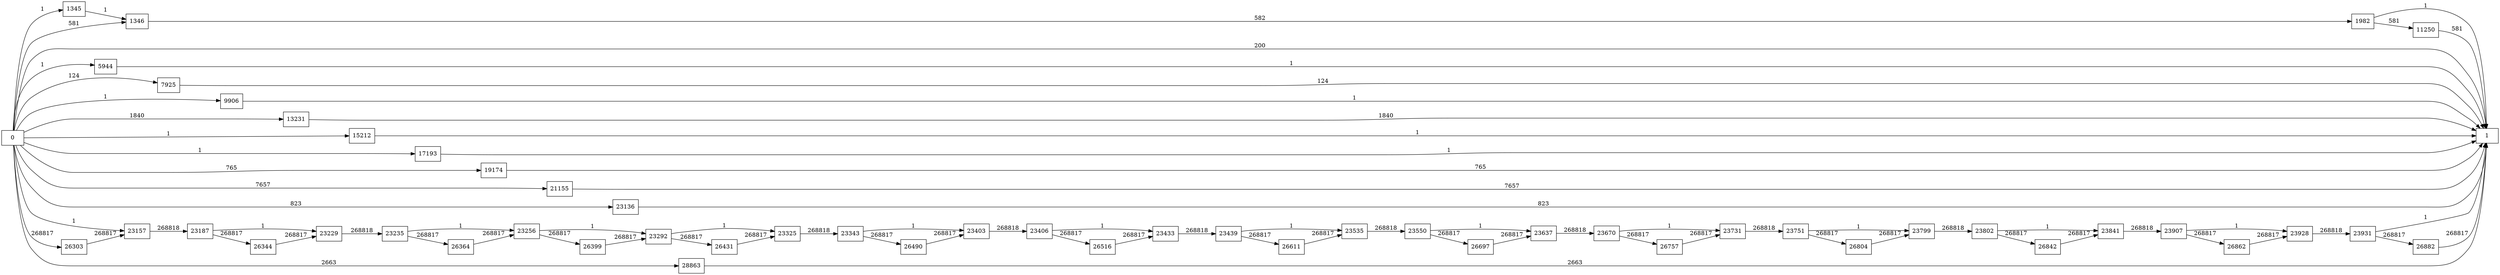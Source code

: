 digraph {
	graph [rankdir=LR]
	node [shape=rectangle]
	1345 -> 1346 [label=1]
	1346 -> 1982 [label=582]
	1982 -> 1 [label=1]
	1982 -> 11250 [label=581]
	5944 -> 1 [label=1]
	7925 -> 1 [label=124]
	9906 -> 1 [label=1]
	11250 -> 1 [label=581]
	13231 -> 1 [label=1840]
	15212 -> 1 [label=1]
	17193 -> 1 [label=1]
	19174 -> 1 [label=765]
	21155 -> 1 [label=7657]
	23136 -> 1 [label=823]
	23157 -> 23187 [label=268818]
	23187 -> 23229 [label=1]
	23187 -> 26344 [label=268817]
	23229 -> 23235 [label=268818]
	23235 -> 23256 [label=1]
	23235 -> 26364 [label=268817]
	23256 -> 23292 [label=1]
	23256 -> 26399 [label=268817]
	23292 -> 23325 [label=1]
	23292 -> 26431 [label=268817]
	23325 -> 23343 [label=268818]
	23343 -> 23403 [label=1]
	23343 -> 26490 [label=268817]
	23403 -> 23406 [label=268818]
	23406 -> 23433 [label=1]
	23406 -> 26516 [label=268817]
	23433 -> 23439 [label=268818]
	23439 -> 23535 [label=1]
	23439 -> 26611 [label=268817]
	23535 -> 23550 [label=268818]
	23550 -> 23637 [label=1]
	23550 -> 26697 [label=268817]
	23637 -> 23670 [label=268818]
	23670 -> 23731 [label=1]
	23670 -> 26757 [label=268817]
	23731 -> 23751 [label=268818]
	23751 -> 23799 [label=1]
	23751 -> 26804 [label=268817]
	23799 -> 23802 [label=268818]
	23802 -> 23841 [label=1]
	23802 -> 26842 [label=268817]
	23841 -> 23907 [label=268818]
	23907 -> 23928 [label=1]
	23907 -> 26862 [label=268817]
	23928 -> 23931 [label=268818]
	23931 -> 1 [label=1]
	23931 -> 26882 [label=268817]
	26303 -> 23157 [label=268817]
	26344 -> 23229 [label=268817]
	26364 -> 23256 [label=268817]
	26399 -> 23292 [label=268817]
	26431 -> 23325 [label=268817]
	26490 -> 23403 [label=268817]
	26516 -> 23433 [label=268817]
	26611 -> 23535 [label=268817]
	26697 -> 23637 [label=268817]
	26757 -> 23731 [label=268817]
	26804 -> 23799 [label=268817]
	26842 -> 23841 [label=268817]
	26862 -> 23928 [label=268817]
	26882 -> 1 [label=268817]
	28863 -> 1 [label=2663]
	0 -> 1346 [label=581]
	0 -> 1345 [label=1]
	0 -> 1 [label=200]
	0 -> 5944 [label=1]
	0 -> 7925 [label=124]
	0 -> 9906 [label=1]
	0 -> 13231 [label=1840]
	0 -> 15212 [label=1]
	0 -> 17193 [label=1]
	0 -> 19174 [label=765]
	0 -> 21155 [label=7657]
	0 -> 23136 [label=823]
	0 -> 23157 [label=1]
	0 -> 26303 [label=268817]
	0 -> 28863 [label=2663]
}
